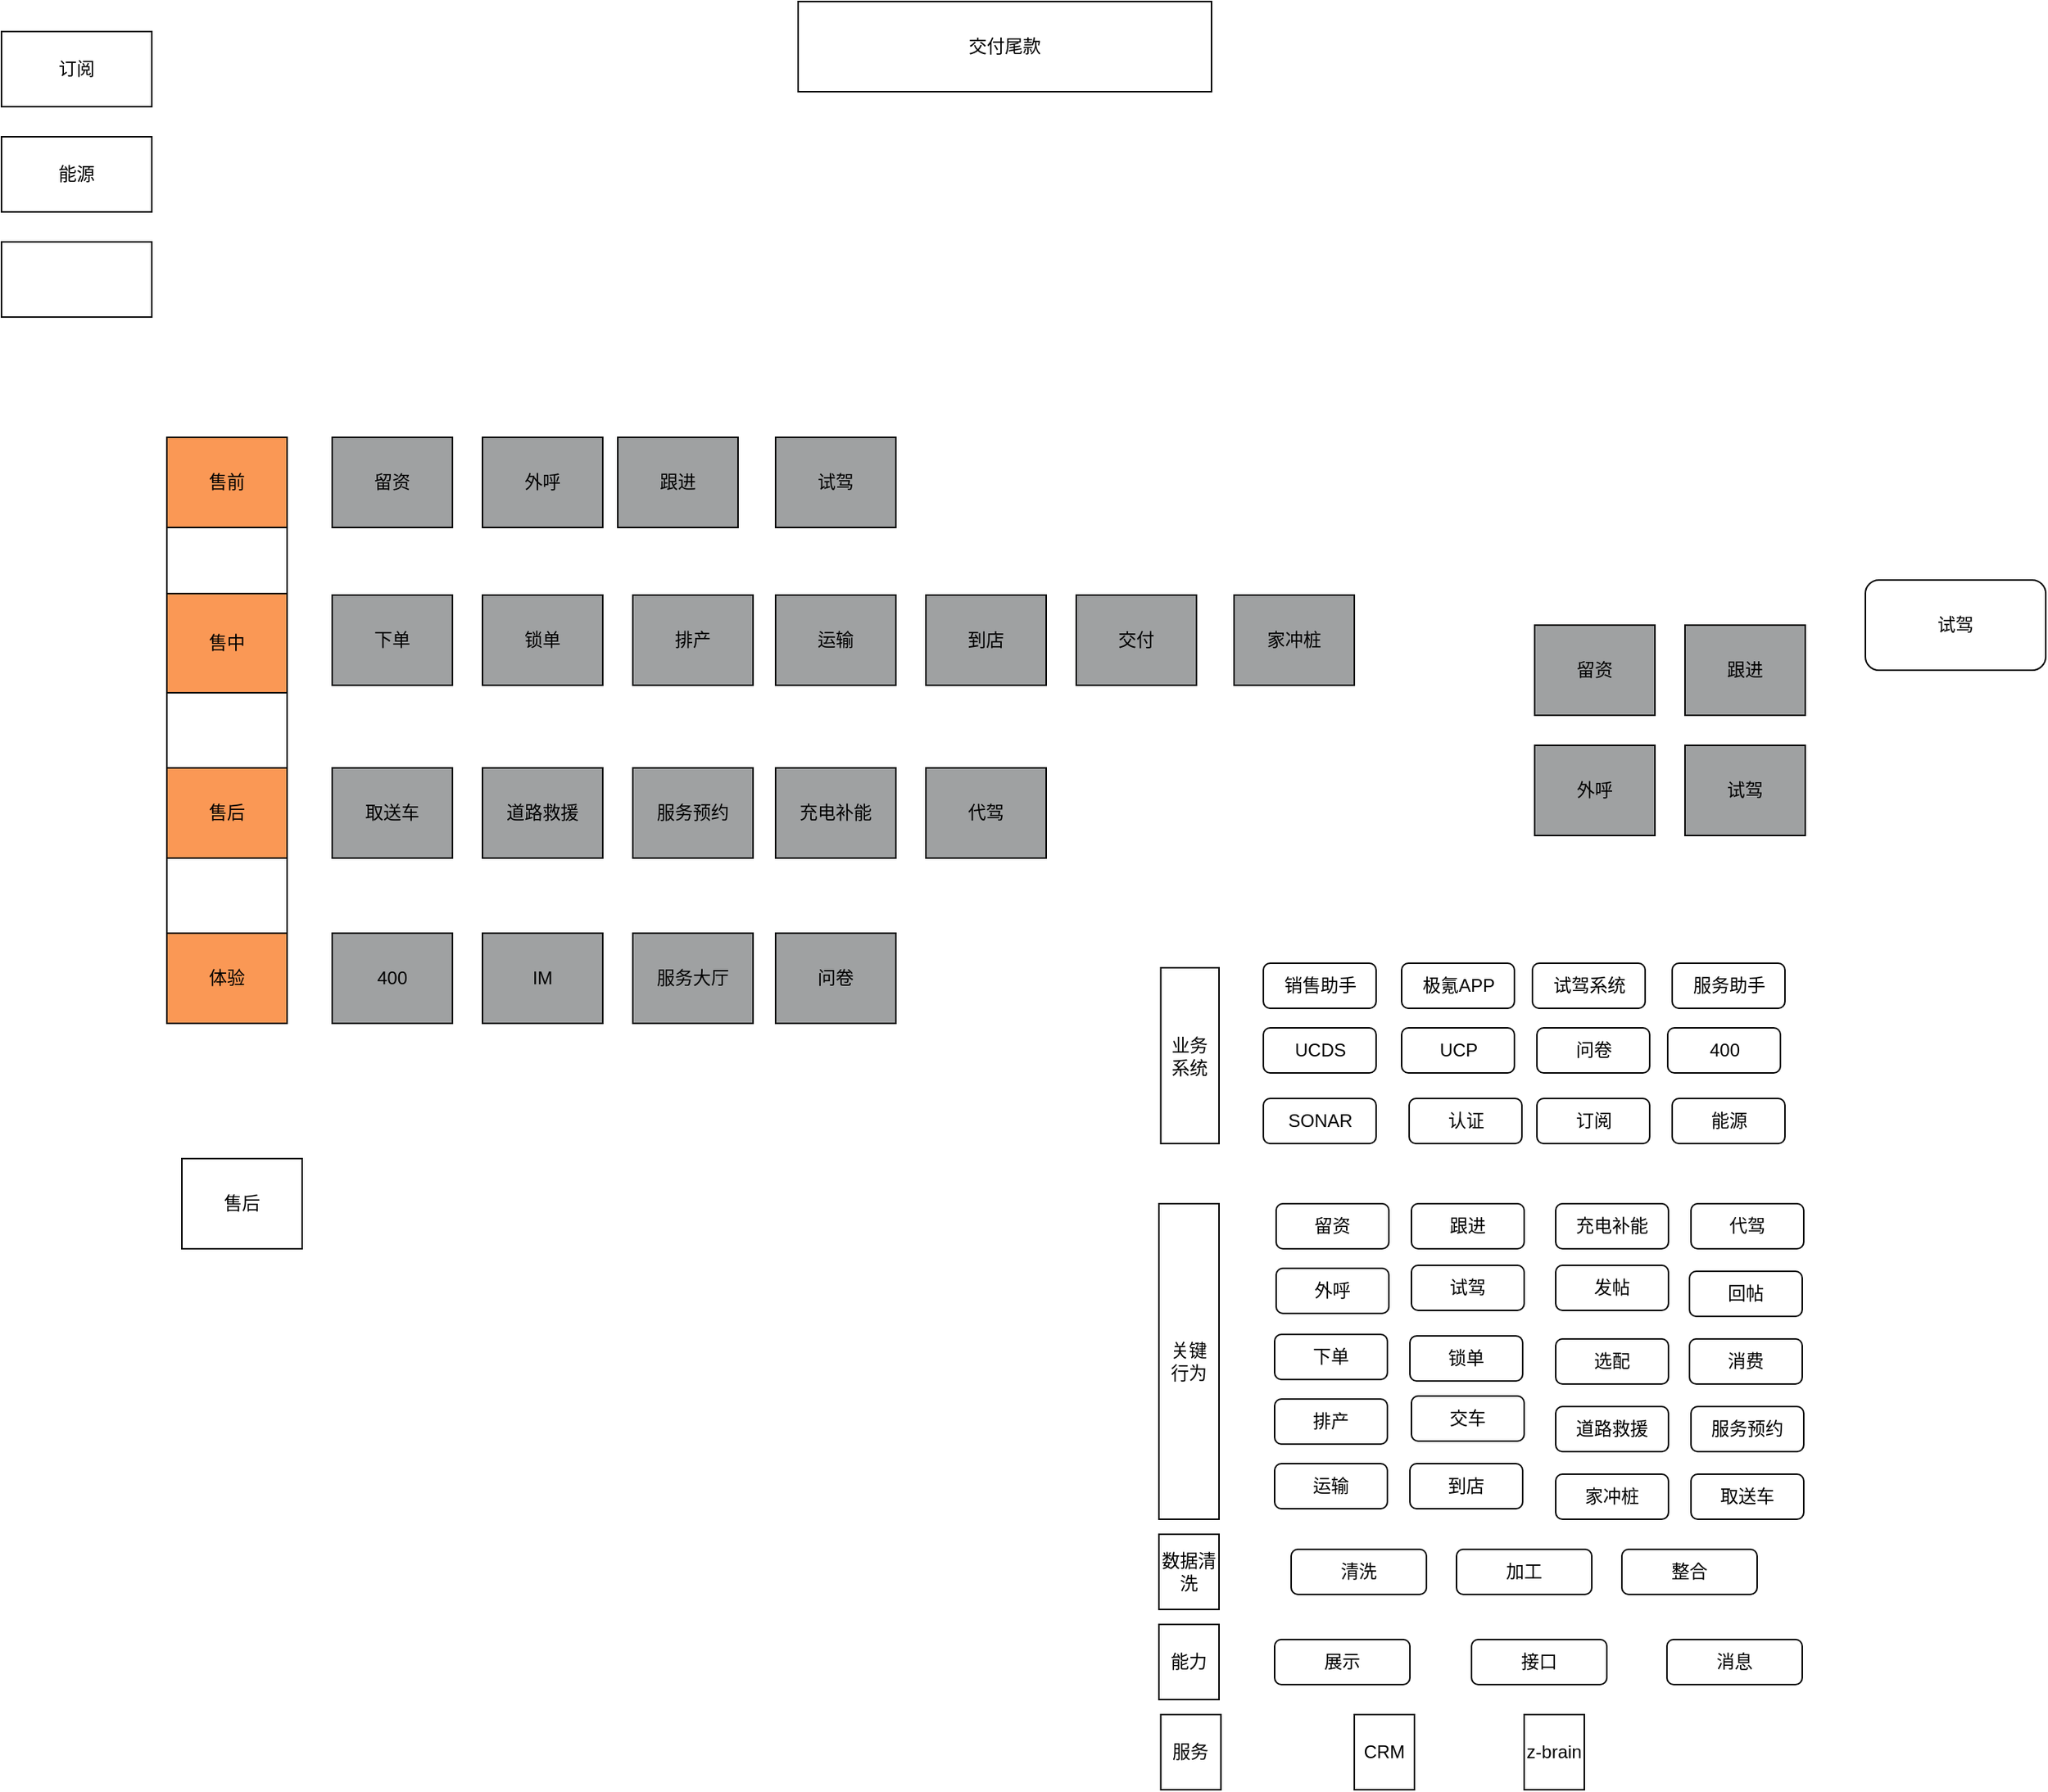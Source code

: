 <mxfile version="22.1.0" type="github">
  <diagram id="UuGPtFalo_Fr8a2b1HCH" name="第 1 页">
    <mxGraphModel dx="1594" dy="749" grid="1" gridSize="10" guides="1" tooltips="1" connect="1" arrows="1" fold="1" page="1" pageScale="1" pageWidth="827" pageHeight="1169" math="0" shadow="0">
      <root>
        <mxCell id="0" />
        <mxCell id="1" parent="0" />
        <mxCell id="frRTnPI2C42zO0nqIEbH-5" value="订阅" style="rounded=0;whiteSpace=wrap;html=1;" parent="1" vertex="1">
          <mxGeometry x="170" y="190" width="100" height="50" as="geometry" />
        </mxCell>
        <mxCell id="frRTnPI2C42zO0nqIEbH-6" value="能源" style="rounded=0;whiteSpace=wrap;html=1;" parent="1" vertex="1">
          <mxGeometry x="170" y="260" width="100" height="50" as="geometry" />
        </mxCell>
        <mxCell id="frRTnPI2C42zO0nqIEbH-7" value="" style="rounded=0;whiteSpace=wrap;html=1;" parent="1" vertex="1">
          <mxGeometry x="170" y="330" width="100" height="50" as="geometry" />
        </mxCell>
        <mxCell id="frRTnPI2C42zO0nqIEbH-8" value="留资" style="rounded=0;whiteSpace=wrap;html=1;fillColor=#9FA1A2;" parent="1" vertex="1">
          <mxGeometry x="390" y="460" width="80" height="60" as="geometry" />
        </mxCell>
        <mxCell id="frRTnPI2C42zO0nqIEbH-9" value="外呼" style="rounded=0;whiteSpace=wrap;html=1;fillColor=#9FA1A2;" parent="1" vertex="1">
          <mxGeometry x="490" y="460" width="80" height="60" as="geometry" />
        </mxCell>
        <mxCell id="frRTnPI2C42zO0nqIEbH-10" value="跟进" style="rounded=0;whiteSpace=wrap;html=1;fillColor=#9FA1A2;" parent="1" vertex="1">
          <mxGeometry x="580" y="460" width="80" height="60" as="geometry" />
        </mxCell>
        <mxCell id="frRTnPI2C42zO0nqIEbH-11" value="试驾" style="rounded=0;whiteSpace=wrap;html=1;fillColor=#9FA1A2;" parent="1" vertex="1">
          <mxGeometry x="685" y="460" width="80" height="60" as="geometry" />
        </mxCell>
        <mxCell id="frRTnPI2C42zO0nqIEbH-18" value="下单" style="rounded=0;whiteSpace=wrap;html=1;fillColor=#9FA1A2;" parent="1" vertex="1">
          <mxGeometry x="390" y="565" width="80" height="60" as="geometry" />
        </mxCell>
        <mxCell id="frRTnPI2C42zO0nqIEbH-19" value="排产" style="rounded=0;whiteSpace=wrap;html=1;fillColor=#9FA1A2;" parent="1" vertex="1">
          <mxGeometry x="590" y="565" width="80" height="60" as="geometry" />
        </mxCell>
        <mxCell id="frRTnPI2C42zO0nqIEbH-20" value="运输" style="rounded=0;whiteSpace=wrap;html=1;fillColor=#9FA1A2;" parent="1" vertex="1">
          <mxGeometry x="685" y="565" width="80" height="60" as="geometry" />
        </mxCell>
        <mxCell id="frRTnPI2C42zO0nqIEbH-21" value="到店" style="rounded=0;whiteSpace=wrap;html=1;fillColor=#9FA1A2;" parent="1" vertex="1">
          <mxGeometry x="785" y="565" width="80" height="60" as="geometry" />
        </mxCell>
        <mxCell id="frRTnPI2C42zO0nqIEbH-22" value="交付" style="rounded=0;whiteSpace=wrap;html=1;fillColor=#9FA1A2;" parent="1" vertex="1">
          <mxGeometry x="885" y="565" width="80" height="60" as="geometry" />
        </mxCell>
        <mxCell id="frRTnPI2C42zO0nqIEbH-23" value="交付尾款" style="rounded=0;whiteSpace=wrap;html=1;" parent="1" vertex="1">
          <mxGeometry x="700" y="170" width="275" height="60" as="geometry" />
        </mxCell>
        <mxCell id="frRTnPI2C42zO0nqIEbH-24" value="锁单" style="rounded=0;whiteSpace=wrap;html=1;fillColor=#9FA1A2;" parent="1" vertex="1">
          <mxGeometry x="490" y="565" width="80" height="60" as="geometry" />
        </mxCell>
        <mxCell id="frRTnPI2C42zO0nqIEbH-25" value="400" style="rounded=0;whiteSpace=wrap;html=1;fillColor=#9FA1A2;" parent="1" vertex="1">
          <mxGeometry x="390" y="790" width="80" height="60" as="geometry" />
        </mxCell>
        <mxCell id="frRTnPI2C42zO0nqIEbH-26" value="IM" style="rounded=0;whiteSpace=wrap;html=1;fillColor=#9FA1A2;" parent="1" vertex="1">
          <mxGeometry x="490" y="790" width="80" height="60" as="geometry" />
        </mxCell>
        <mxCell id="frRTnPI2C42zO0nqIEbH-27" value="服务大厅" style="rounded=0;whiteSpace=wrap;html=1;fillColor=#9FA1A2;" parent="1" vertex="1">
          <mxGeometry x="590" y="790" width="80" height="60" as="geometry" />
        </mxCell>
        <mxCell id="frRTnPI2C42zO0nqIEbH-28" value="售后" style="rounded=0;whiteSpace=wrap;html=1;" parent="1" vertex="1">
          <mxGeometry x="290" y="940" width="80" height="60" as="geometry" />
        </mxCell>
        <mxCell id="frRTnPI2C42zO0nqIEbH-29" value="取送车" style="rounded=0;whiteSpace=wrap;html=1;fillColor=#9FA1A2;" parent="1" vertex="1">
          <mxGeometry x="390" y="680" width="80" height="60" as="geometry" />
        </mxCell>
        <mxCell id="frRTnPI2C42zO0nqIEbH-30" value="道路救援" style="rounded=0;whiteSpace=wrap;html=1;fillColor=#9FA1A2;" parent="1" vertex="1">
          <mxGeometry x="490" y="680" width="80" height="60" as="geometry" />
        </mxCell>
        <mxCell id="frRTnPI2C42zO0nqIEbH-31" value="服务预约" style="rounded=0;whiteSpace=wrap;html=1;fillColor=#9FA1A2;" parent="1" vertex="1">
          <mxGeometry x="590" y="680" width="80" height="60" as="geometry" />
        </mxCell>
        <mxCell id="frRTnPI2C42zO0nqIEbH-32" value="充电补能" style="rounded=0;whiteSpace=wrap;html=1;fillColor=#9FA1A2;" parent="1" vertex="1">
          <mxGeometry x="685" y="680" width="80" height="60" as="geometry" />
        </mxCell>
        <mxCell id="frRTnPI2C42zO0nqIEbH-34" value="代驾" style="rounded=0;whiteSpace=wrap;html=1;fillColor=#9FA1A2;" parent="1" vertex="1">
          <mxGeometry x="785" y="680" width="80" height="60" as="geometry" />
        </mxCell>
        <mxCell id="frRTnPI2C42zO0nqIEbH-36" value="家冲桩" style="rounded=0;whiteSpace=wrap;html=1;fillColor=#9FA1A2;" parent="1" vertex="1">
          <mxGeometry x="990" y="565" width="80" height="60" as="geometry" />
        </mxCell>
        <mxCell id="frRTnPI2C42zO0nqIEbH-37" value="问卷" style="rounded=0;whiteSpace=wrap;html=1;fillColor=#9FA1A2;" parent="1" vertex="1">
          <mxGeometry x="685" y="790" width="80" height="60" as="geometry" />
        </mxCell>
        <mxCell id="frRTnPI2C42zO0nqIEbH-38" value="" style="rounded=0;whiteSpace=wrap;html=1;" parent="1" vertex="1">
          <mxGeometry x="280" y="460" width="80" height="390" as="geometry" />
        </mxCell>
        <mxCell id="frRTnPI2C42zO0nqIEbH-41" value="售前" style="rounded=0;whiteSpace=wrap;html=1;fillColor=#FA9855;" parent="1" vertex="1">
          <mxGeometry x="280" y="460" width="80" height="60" as="geometry" />
        </mxCell>
        <mxCell id="frRTnPI2C42zO0nqIEbH-42" value="售中" style="rounded=0;whiteSpace=wrap;html=1;fillColor=#FA9855;" parent="1" vertex="1">
          <mxGeometry x="280" y="564" width="80" height="66" as="geometry" />
        </mxCell>
        <mxCell id="frRTnPI2C42zO0nqIEbH-43" value="售后" style="rounded=0;whiteSpace=wrap;html=1;fillColor=#FA9855;" parent="1" vertex="1">
          <mxGeometry x="280" y="680" width="80" height="60" as="geometry" />
        </mxCell>
        <mxCell id="frRTnPI2C42zO0nqIEbH-44" value="体验" style="rounded=0;whiteSpace=wrap;html=1;fillColor=#FA9855;" parent="1" vertex="1">
          <mxGeometry x="280" y="790" width="80" height="60" as="geometry" />
        </mxCell>
        <mxCell id="frRTnPI2C42zO0nqIEbH-45" value="留资" style="rounded=0;whiteSpace=wrap;html=1;fillColor=#9FA1A2;" parent="1" vertex="1">
          <mxGeometry x="1190" y="585" width="80" height="60" as="geometry" />
        </mxCell>
        <mxCell id="frRTnPI2C42zO0nqIEbH-46" value="外呼" style="rounded=0;whiteSpace=wrap;html=1;fillColor=#9FA1A2;" parent="1" vertex="1">
          <mxGeometry x="1190" y="665" width="80" height="60" as="geometry" />
        </mxCell>
        <mxCell id="frRTnPI2C42zO0nqIEbH-47" value="跟进" style="rounded=0;whiteSpace=wrap;html=1;fillColor=#9FA1A2;" parent="1" vertex="1">
          <mxGeometry x="1290" y="585" width="80" height="60" as="geometry" />
        </mxCell>
        <mxCell id="frRTnPI2C42zO0nqIEbH-48" value="试驾" style="rounded=0;whiteSpace=wrap;html=1;fillColor=#9FA1A2;" parent="1" vertex="1">
          <mxGeometry x="1290" y="665" width="80" height="60" as="geometry" />
        </mxCell>
        <mxCell id="frRTnPI2C42zO0nqIEbH-53" value="留资" style="rounded=1;whiteSpace=wrap;html=1;" parent="1" vertex="1">
          <mxGeometry x="1018" y="970" width="75" height="30" as="geometry" />
        </mxCell>
        <mxCell id="frRTnPI2C42zO0nqIEbH-54" value="试驾" style="rounded=1;whiteSpace=wrap;html=1;" parent="1" vertex="1">
          <mxGeometry x="1410" y="555" width="120" height="60" as="geometry" />
        </mxCell>
        <mxCell id="frRTnPI2C42zO0nqIEbH-55" value="跟进" style="rounded=1;whiteSpace=wrap;html=1;" parent="1" vertex="1">
          <mxGeometry x="1108" y="970" width="75" height="30" as="geometry" />
        </mxCell>
        <mxCell id="frRTnPI2C42zO0nqIEbH-56" value="外呼" style="rounded=1;whiteSpace=wrap;html=1;" parent="1" vertex="1">
          <mxGeometry x="1018" y="1013" width="75" height="30" as="geometry" />
        </mxCell>
        <mxCell id="frRTnPI2C42zO0nqIEbH-57" value="试驾" style="rounded=1;whiteSpace=wrap;html=1;" parent="1" vertex="1">
          <mxGeometry x="1108" y="1011" width="75" height="30" as="geometry" />
        </mxCell>
        <mxCell id="frRTnPI2C42zO0nqIEbH-58" value="下单" style="rounded=1;whiteSpace=wrap;html=1;" parent="1" vertex="1">
          <mxGeometry x="1017" y="1057" width="75" height="30" as="geometry" />
        </mxCell>
        <mxCell id="frRTnPI2C42zO0nqIEbH-59" value="锁单" style="rounded=1;whiteSpace=wrap;html=1;" parent="1" vertex="1">
          <mxGeometry x="1107" y="1058" width="75" height="30" as="geometry" />
        </mxCell>
        <mxCell id="frRTnPI2C42zO0nqIEbH-60" value="运输" style="rounded=1;whiteSpace=wrap;html=1;" parent="1" vertex="1">
          <mxGeometry x="1017" y="1143" width="75" height="30" as="geometry" />
        </mxCell>
        <mxCell id="frRTnPI2C42zO0nqIEbH-61" value="到店" style="rounded=1;whiteSpace=wrap;html=1;" parent="1" vertex="1">
          <mxGeometry x="1107" y="1143" width="75" height="30" as="geometry" />
        </mxCell>
        <mxCell id="frRTnPI2C42zO0nqIEbH-63" value="排产" style="rounded=1;whiteSpace=wrap;html=1;" parent="1" vertex="1">
          <mxGeometry x="1017" y="1100" width="75" height="30" as="geometry" />
        </mxCell>
        <mxCell id="frRTnPI2C42zO0nqIEbH-67" value="发帖" style="rounded=1;whiteSpace=wrap;html=1;" parent="1" vertex="1">
          <mxGeometry x="1204" y="1011" width="75" height="30" as="geometry" />
        </mxCell>
        <mxCell id="frRTnPI2C42zO0nqIEbH-69" value="交车" style="rounded=1;whiteSpace=wrap;html=1;" parent="1" vertex="1">
          <mxGeometry x="1108" y="1098" width="75" height="30" as="geometry" />
        </mxCell>
        <mxCell id="frRTnPI2C42zO0nqIEbH-70" value="家冲桩" style="rounded=1;whiteSpace=wrap;html=1;" parent="1" vertex="1">
          <mxGeometry x="1204" y="1150" width="75" height="30" as="geometry" />
        </mxCell>
        <mxCell id="frRTnPI2C42zO0nqIEbH-71" value="取送车" style="rounded=1;whiteSpace=wrap;html=1;" parent="1" vertex="1">
          <mxGeometry x="1294" y="1150" width="75" height="30" as="geometry" />
        </mxCell>
        <mxCell id="frRTnPI2C42zO0nqIEbH-72" value="充电补能" style="rounded=1;whiteSpace=wrap;html=1;" parent="1" vertex="1">
          <mxGeometry x="1204" y="970" width="75" height="30" as="geometry" />
        </mxCell>
        <mxCell id="frRTnPI2C42zO0nqIEbH-74" value="道路救援" style="rounded=1;whiteSpace=wrap;html=1;" parent="1" vertex="1">
          <mxGeometry x="1204" y="1105" width="75" height="30" as="geometry" />
        </mxCell>
        <mxCell id="frRTnPI2C42zO0nqIEbH-75" value="服务预约" style="rounded=1;whiteSpace=wrap;html=1;" parent="1" vertex="1">
          <mxGeometry x="1294" y="1105" width="75" height="30" as="geometry" />
        </mxCell>
        <mxCell id="frRTnPI2C42zO0nqIEbH-77" value="代驾" style="rounded=1;whiteSpace=wrap;html=1;" parent="1" vertex="1">
          <mxGeometry x="1294" y="970" width="75" height="30" as="geometry" />
        </mxCell>
        <mxCell id="frRTnPI2C42zO0nqIEbH-80" value="清洗" style="rounded=1;whiteSpace=wrap;html=1;" parent="1" vertex="1">
          <mxGeometry x="1028" y="1200" width="90" height="30" as="geometry" />
        </mxCell>
        <mxCell id="wO79QG7_5Xz3P74nYUk4-1" value="回帖" style="rounded=1;whiteSpace=wrap;html=1;" vertex="1" parent="1">
          <mxGeometry x="1293" y="1015" width="75" height="30" as="geometry" />
        </mxCell>
        <mxCell id="wO79QG7_5Xz3P74nYUk4-2" value="选配" style="rounded=1;whiteSpace=wrap;html=1;" vertex="1" parent="1">
          <mxGeometry x="1204" y="1060" width="75" height="30" as="geometry" />
        </mxCell>
        <mxCell id="wO79QG7_5Xz3P74nYUk4-3" value="消费" style="rounded=1;whiteSpace=wrap;html=1;" vertex="1" parent="1">
          <mxGeometry x="1293" y="1060" width="75" height="30" as="geometry" />
        </mxCell>
        <mxCell id="wO79QG7_5Xz3P74nYUk4-8" value="整合" style="rounded=1;whiteSpace=wrap;html=1;" vertex="1" parent="1">
          <mxGeometry x="1248" y="1200" width="90" height="30" as="geometry" />
        </mxCell>
        <mxCell id="wO79QG7_5Xz3P74nYUk4-9" value="加工" style="rounded=1;whiteSpace=wrap;html=1;" vertex="1" parent="1">
          <mxGeometry x="1138" y="1200" width="90" height="30" as="geometry" />
        </mxCell>
        <mxCell id="wO79QG7_5Xz3P74nYUk4-10" value="展示" style="rounded=1;whiteSpace=wrap;html=1;" vertex="1" parent="1">
          <mxGeometry x="1017" y="1260" width="90" height="30" as="geometry" />
        </mxCell>
        <mxCell id="wO79QG7_5Xz3P74nYUk4-11" value="接口" style="rounded=1;whiteSpace=wrap;html=1;" vertex="1" parent="1">
          <mxGeometry x="1148" y="1260" width="90" height="30" as="geometry" />
        </mxCell>
        <mxCell id="wO79QG7_5Xz3P74nYUk4-12" value="消息" style="rounded=1;whiteSpace=wrap;html=1;" vertex="1" parent="1">
          <mxGeometry x="1278" y="1260" width="90" height="30" as="geometry" />
        </mxCell>
        <mxCell id="wO79QG7_5Xz3P74nYUk4-15" value="关键&lt;br&gt;行为" style="rounded=0;whiteSpace=wrap;html=1;" vertex="1" parent="1">
          <mxGeometry x="940" y="970" width="40" height="210" as="geometry" />
        </mxCell>
        <mxCell id="wO79QG7_5Xz3P74nYUk4-18" value="数据清洗" style="rounded=0;whiteSpace=wrap;html=1;" vertex="1" parent="1">
          <mxGeometry x="940" y="1190" width="40" height="50" as="geometry" />
        </mxCell>
        <mxCell id="wO79QG7_5Xz3P74nYUk4-19" value="能力" style="rounded=0;whiteSpace=wrap;html=1;" vertex="1" parent="1">
          <mxGeometry x="940" y="1250" width="40" height="50" as="geometry" />
        </mxCell>
        <mxCell id="wO79QG7_5Xz3P74nYUk4-23" value="销售助手" style="rounded=1;whiteSpace=wrap;html=1;" vertex="1" parent="1">
          <mxGeometry x="1009.5" y="810" width="75" height="30" as="geometry" />
        </mxCell>
        <mxCell id="wO79QG7_5Xz3P74nYUk4-24" value="UCDS" style="rounded=1;whiteSpace=wrap;html=1;" vertex="1" parent="1">
          <mxGeometry x="1009.5" y="853" width="75" height="30" as="geometry" />
        </mxCell>
        <mxCell id="wO79QG7_5Xz3P74nYUk4-25" value="SONAR" style="rounded=1;whiteSpace=wrap;html=1;" vertex="1" parent="1">
          <mxGeometry x="1009.5" y="900" width="75" height="30" as="geometry" />
        </mxCell>
        <mxCell id="wO79QG7_5Xz3P74nYUk4-26" value="极氪APP" style="rounded=1;whiteSpace=wrap;html=1;" vertex="1" parent="1">
          <mxGeometry x="1101.5" y="810" width="75" height="30" as="geometry" />
        </mxCell>
        <mxCell id="wO79QG7_5Xz3P74nYUk4-27" value="试驾系统" style="rounded=1;whiteSpace=wrap;html=1;" vertex="1" parent="1">
          <mxGeometry x="1188.5" y="810" width="75" height="30" as="geometry" />
        </mxCell>
        <mxCell id="wO79QG7_5Xz3P74nYUk4-29" value="UCP" style="rounded=1;whiteSpace=wrap;html=1;" vertex="1" parent="1">
          <mxGeometry x="1101.5" y="853" width="75" height="30" as="geometry" />
        </mxCell>
        <mxCell id="wO79QG7_5Xz3P74nYUk4-30" value="服务助手" style="rounded=1;whiteSpace=wrap;html=1;" vertex="1" parent="1">
          <mxGeometry x="1281.5" y="810" width="75" height="30" as="geometry" />
        </mxCell>
        <mxCell id="wO79QG7_5Xz3P74nYUk4-31" value="400" style="rounded=1;whiteSpace=wrap;html=1;" vertex="1" parent="1">
          <mxGeometry x="1278.5" y="853" width="75" height="30" as="geometry" />
        </mxCell>
        <mxCell id="wO79QG7_5Xz3P74nYUk4-32" value="问卷" style="rounded=1;whiteSpace=wrap;html=1;" vertex="1" parent="1">
          <mxGeometry x="1191.5" y="853" width="75" height="30" as="geometry" />
        </mxCell>
        <mxCell id="wO79QG7_5Xz3P74nYUk4-33" value="能源" style="rounded=1;whiteSpace=wrap;html=1;" vertex="1" parent="1">
          <mxGeometry x="1281.5" y="900" width="75" height="30" as="geometry" />
        </mxCell>
        <mxCell id="wO79QG7_5Xz3P74nYUk4-34" value="认证" style="rounded=1;whiteSpace=wrap;html=1;" vertex="1" parent="1">
          <mxGeometry x="1106.5" y="900" width="75" height="30" as="geometry" />
        </mxCell>
        <mxCell id="wO79QG7_5Xz3P74nYUk4-35" value="订阅" style="rounded=1;whiteSpace=wrap;html=1;" vertex="1" parent="1">
          <mxGeometry x="1191.5" y="900" width="75" height="30" as="geometry" />
        </mxCell>
        <mxCell id="wO79QG7_5Xz3P74nYUk4-36" value="业务&lt;br&gt;系统" style="rounded=0;whiteSpace=wrap;html=1;" vertex="1" parent="1">
          <mxGeometry x="941.25" y="813" width="38.75" height="117" as="geometry" />
        </mxCell>
        <mxCell id="wO79QG7_5Xz3P74nYUk4-37" value="服务" style="rounded=0;whiteSpace=wrap;html=1;" vertex="1" parent="1">
          <mxGeometry x="941.25" y="1310" width="40" height="50" as="geometry" />
        </mxCell>
        <mxCell id="wO79QG7_5Xz3P74nYUk4-38" value="CRM" style="rounded=0;whiteSpace=wrap;html=1;" vertex="1" parent="1">
          <mxGeometry x="1070" y="1310" width="40" height="50" as="geometry" />
        </mxCell>
        <mxCell id="wO79QG7_5Xz3P74nYUk4-39" value="z-brain" style="rounded=0;whiteSpace=wrap;html=1;" vertex="1" parent="1">
          <mxGeometry x="1183" y="1310" width="40" height="50" as="geometry" />
        </mxCell>
      </root>
    </mxGraphModel>
  </diagram>
</mxfile>
